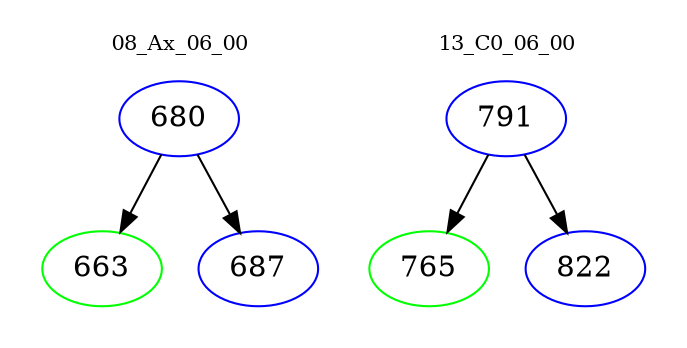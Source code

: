 digraph{
subgraph cluster_0 {
color = white
label = "08_Ax_06_00";
fontsize=10;
T0_680 [label="680", color="blue"]
T0_680 -> T0_663 [color="black"]
T0_663 [label="663", color="green"]
T0_680 -> T0_687 [color="black"]
T0_687 [label="687", color="blue"]
}
subgraph cluster_1 {
color = white
label = "13_C0_06_00";
fontsize=10;
T1_791 [label="791", color="blue"]
T1_791 -> T1_765 [color="black"]
T1_765 [label="765", color="green"]
T1_791 -> T1_822 [color="black"]
T1_822 [label="822", color="blue"]
}
}
